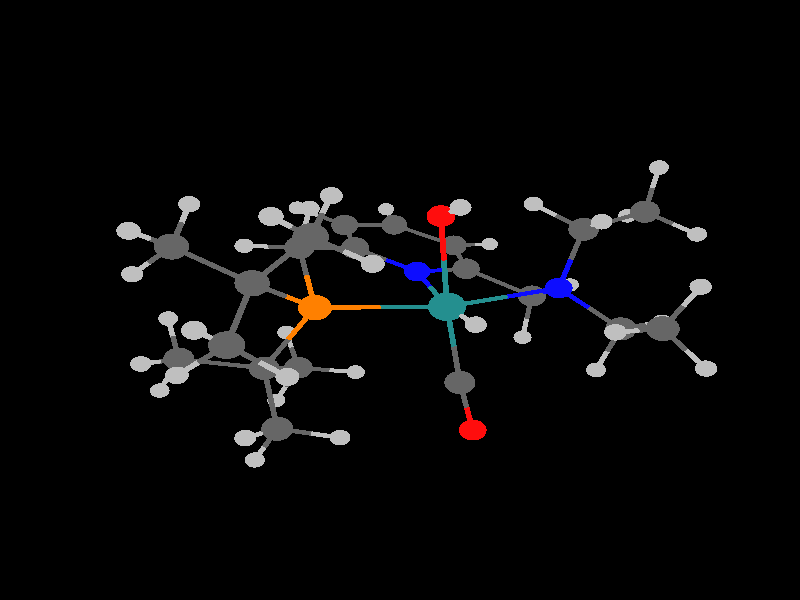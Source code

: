 global_settings {
	ambient_light rgb <0.200000002980232, 0.200000002980232, 0.200000002980232>
	max_trace_level 15
}

background { color rgb <0,0,0> }

camera {
	perspective
	location <6.66687017617122, -16.0021702945128, -8.81011099760327>
	angle 40
	up <-0.20593132019637, 0.407870343326104, -0.889513391915617>
	right <-0.919480721705761, -0.391726491831896, 0.0332499324590032> * 1
	direction <-0.334884299084971, 0.824737618053234, 0.455697671262698> }

light_source {
	<-30.4340257981186, -47.6245511263665, -58.7484123716202>
	color rgb <1, 1, 1>
	fade_distance 111.714792334408
	fade_power 0
	parallel
	point_at <30.4340257981186, 47.6245511263665, 58.7484123716202>
}

light_source {
	<23.6830062848275, 56.4863081432175, -23.5388918214432>
	color rgb <0.300000011920929, 0.300000011920929, 0.300000011920929>
	fade_distance 111.714792334408
	fade_power 0
	parallel
	point_at <-23.6830062848275, -56.4863081432175, 23.5388918214432>
}

#default {
	finish {ambient .8 diffuse 1 specular 1 roughness .005 metallic 0.5}
}

union {
}
union {
cylinder {
	<2.85351, -1.96637, -3.24406>, 	<2.53730342296257, -1.75482762193057, -2.91408566196783>, 0.05
	pigment { rgbt <0.75, 0.75, 0.75, 0> }
}
cylinder {
	<2.53730342296257, -1.75482762193057, -2.91408566196783>, 	<2.16082, -1.50296, -2.52121>, 0.05
	pigment { rgbt <0.400000005960464, 0.400000005960464, 0.400000005960464, 0> }
}
cylinder {
	<1.53388, -0.76769, -3.04204>, 	<1.81993523208889, -1.10317318897821, -2.80439980073236>, 0.05
	pigment { rgbt <0.75, 0.75, 0.75, 0> }
}
cylinder {
	<1.81993523208889, -1.10317318897821, -2.80439980073236>, 	<2.16082, -1.50296, -2.52121>, 0.05
	pigment { rgbt <0.400000005960464, 0.400000005960464, 0.400000005960464, 0> }
}
cylinder {
	<4.62443, -0.38964, -2.71936>, 	<4.31504459396957, -0.143761340833386, -2.40723566009102>, 0.05
	pigment { rgbt <0.75, 0.75, 0.75, 0> }
}
cylinder {
	<4.31504459396957, -0.143761340833386, -2.40723566009102>, 	<3.94668, 0.14899, -2.03561>, 0.05
	pigment { rgbt <0.400000005960464, 0.400000005960464, 0.400000005960464, 0> }
}
cylinder {
	<3.41141, 0.89676, -2.63846>, 	<3.65567909219702, 0.555517077601652, -2.36335094806178>, 0.05
	pigment { rgbt <0.75, 0.75, 0.75, 0> }
}
cylinder {
	<3.65567909219702, 0.555517077601652, -2.36335094806178>, 	<3.94668, 0.14899, -2.03561>, 0.05
	pigment { rgbt <0.400000005960464, 0.400000005960464, 0.400000005960464, 0> }
}
cylinder {
	<2.16082, -1.50296, -2.52121>, 	<1.80005115843101, -1.9246416795228, -2.29957730167574>, 0.05
	pigment { rgbt <0.400000005960464, 0.400000005960464, 0.400000005960464, 0> }
}
cylinder {
	<1.80005115843101, -1.9246416795228, -2.29957730167574>, 	<1.49724, -2.27858, -2.11355>, 0.05
	pigment { rgbt <0.75, 0.75, 0.75, 0> }
}
cylinder {
	<2.16082, -1.50296, -2.52121>, 	<2.573055, -1.181675, -1.962445>, 0.05
	pigment { rgbt <0.400000005960464, 0.400000005960464, 0.400000005960464, 0> }
}
cylinder {
	<2.573055, -1.181675, -1.962445>, 	<2.98529, -0.86039, -1.40368>, 0.05
	pigment { rgbt <0.400000005960464, 0.400000005960464, 0.400000005960464, 0> }
}
cylinder {
	<-0.51954, -1.07146, -2.52109>, 	<-0.534828000095495, -0.686701920322538, -2.29241649446453>, 0.05
	pigment { rgbt <0.75, 0.75, 0.75, 0> }
}
cylinder {
	<-0.534828000095495, -0.686701920322538, -2.29241649446453>, 	<-0.55241, -0.24421, -2.02943>, 0.05
	pigment { rgbt <1, 0.0500000007450581, 0.0500000007450581, 0> }
}
cylinder {
	<-5.0526, -0.00593, -2.38153>, 	<-4.92401890064683, -0.0484602500487032, -1.89790186418488>, 0.05
	pigment { rgbt <0.75, 0.75, 0.75, 0> }
}
cylinder {
	<-4.92401890064683, -0.0484602500487032, -1.89790186418488>, 	<-4.77086, -0.09912, -1.32183>, 0.05
	pigment { rgbt <0.400000005960464, 0.400000005960464, 0.400000005960464, 0> }
}
cylinder {
	<3.94668, 0.14899, -2.03561>, 	<3.465985, -0.3557, -1.719645>, 0.05
	pigment { rgbt <0.400000005960464, 0.400000005960464, 0.400000005960464, 0> }
}
cylinder {
	<3.465985, -0.3557, -1.719645>, 	<2.98529, -0.86039, -1.40368>, 0.05
	pigment { rgbt <0.400000005960464, 0.400000005960464, 0.400000005960464, 0> }
}
cylinder {
	<3.94668, 0.14899, -2.03561>, 	<4.28568666016452, 0.436045908200257, -1.63757284336029>, 0.05
	pigment { rgbt <0.400000005960464, 0.400000005960464, 0.400000005960464, 0> }
}
cylinder {
	<4.28568666016452, 0.436045908200257, -1.63757284336029>, 	<4.57013, 0.6769, -1.3036>, 0.05
	pigment { rgbt <0.75, 0.75, 0.75, 0> }
}
cylinder {
	<-0.55241, -0.24421, -2.02943>, 	<-0.480625180480936, -0.478759209803318, -1.05538632716737>, 0.05
	pigment { rgbt <1, 0.0500000007450581, 0.0500000007450581, 0> }
}
cylinder {
	<-0.480625180480936, -0.478759209803318, -1.05538632716737>, 	<-0.40278, -0.73311, 0.00089>, 0.05
	pigment { rgbt <0.140000000596046, 0.560000002384186, 0.560000002384186, 0> }
}
cylinder {
	<1.24037, 1.35471, -1.99701>, 	<1.32499592330847, 1.47259649495728, -1.51464497614019>, 0.05
	pigment { rgbt <0.75, 0.75, 0.75, 0> }
}
cylinder {
	<1.32499592330847, 1.47259649495728, -1.51464497614019>, 	<1.42575, 1.61295, -0.94035>, 0.05
	pigment { rgbt <0.400000005960464, 0.400000005960464, 0.400000005960464, 0> }
}
cylinder {
	<-3.04599, -1.3079, -1.80675>, 	<-3.15319741726435, -0.891343203205816, -1.55093589301165>, 0.05
	pigment { rgbt <0.75, 0.75, 0.75, 0> }
}
cylinder {
	<-3.15319741726435, -0.891343203205816, -1.55093589301165>, 	<-3.28097, -0.39488, -1.24605>, 0.05
	pigment { rgbt <0.400000005960464, 0.400000005960464, 0.400000005960464, 0> }
}
cylinder {
	<-2.67991, 0.38194, -1.73612>, 	<-2.95415638017243, 0.0274993900017558, -1.5125151626608>, 0.05
	pigment { rgbt <0.75, 0.75, 0.75, 0> }
}
cylinder {
	<-2.95415638017243, 0.0274993900017558, -1.5125151626608>, 	<-3.28097, -0.39488, -1.24605>, 0.05
	pigment { rgbt <0.400000005960464, 0.400000005960464, 0.400000005960464, 0> }
}
cylinder {
	<4.30778, -2.55843, -1.47151>, 	<4.06100266940846, -2.29220700649699, -1.12280726866897>, 0.05
	pigment { rgbt <0.75, 0.75, 0.75, 0> }
}
cylinder {
	<4.06100266940846, -2.29220700649699, -1.12280726866897>, 	<3.76716, -1.97521, -0.7076>, 0.05
	pigment { rgbt <0.400000005960464, 0.400000005960464, 0.400000005960464, 0> }
}
cylinder {
	<2.98529, -0.86039, -1.40368>, 	<3.376225, -1.4178, -1.05564>, 0.05
	pigment { rgbt <0.400000005960464, 0.400000005960464, 0.400000005960464, 0> }
}
cylinder {
	<3.376225, -1.4178, -1.05564>, 	<3.76716, -1.97521, -0.7076>, 0.05
	pigment { rgbt <0.400000005960464, 0.400000005960464, 0.400000005960464, 0> }
}
cylinder {
	<2.98529, -0.86039, -1.40368>, 	<2.3799497611282, -0.466099772169511, -0.793104043044714>, 0.05
	pigment { rgbt <0.400000005960464, 0.400000005960464, 0.400000005960464, 0> }
}
cylinder {
	<2.3799497611282, -0.466099772169511, -0.793104043044714>, 	<1.76437, -0.06514, -0.1722>, 0.05
	pigment { rgbt <1, 0.5, 0, 0> }
}
cylinder {
	<-4.77086, -0.09912, -1.32183>, 	<-4.025915, -0.247, -1.28394>, 0.05
	pigment { rgbt <0.400000005960464, 0.400000005960464, 0.400000005960464, 0> }
}
cylinder {
	<-4.025915, -0.247, -1.28394>, 	<-3.28097, -0.39488, -1.24605>, 0.05
	pigment { rgbt <0.400000005960464, 0.400000005960464, 0.400000005960464, 0> }
}
cylinder {
	<-4.77086, -0.09912, -1.32183>, 	<-5.10881580542855, -0.5334505597223, -1.08666342289457>, 0.05
	pigment { rgbt <0.400000005960464, 0.400000005960464, 0.400000005960464, 0> }
}
cylinder {
	<-5.10881580542855, -0.5334505597223, -1.08666342289457>, 	<-5.39256, -0.89811, -0.88922>, 0.05
	pigment { rgbt <0.75, 0.75, 0.75, 0> }
}
cylinder {
	<-4.77086, -0.09912, -1.32183>, 	<-4.9214807776688, 0.416137002747048, -1.05730864652297>, 0.05
	pigment { rgbt <0.400000005960464, 0.400000005960464, 0.400000005960464, 0> }
}
cylinder {
	<-4.9214807776688, 0.416137002747048, -1.05730864652297>, 	<-5.04794, 0.84874, -0.83522>, 0.05
	pigment { rgbt <0.75, 0.75, 0.75, 0> }
}
cylinder {
	<-3.28097, -0.39488, -1.24605>, 	<-2.99130763264417, -0.48837536427081, -0.557529630619355>, 0.05
	pigment { rgbt <0.400000005960464, 0.400000005960464, 0.400000005960464, 0> }
}
cylinder {
	<-2.99130763264417, -0.48837536427081, -0.557529630619355>, 	<-2.71088, -0.57889, 0.10904>, 0.05
	pigment { rgbt <0.0500000007450581, 0.0500000007450581, 1, 0> }
}
cylinder {
	<1.42575, 1.61295, -0.94035>, 	<1.88073602182719, 1.99911917535646, -0.907703044473321>, 0.05
	pigment { rgbt <0.400000005960464, 0.400000005960464, 0.400000005960464, 0> }
}
cylinder {
	<1.88073602182719, 1.99911917535646, -0.907703044473321>, 	<2.26264, 2.32326, -0.8803>, 0.05
	pigment { rgbt <0.75, 0.75, 0.75, 0> }
}
cylinder {
	<1.42575, 1.61295, -0.94035>, 	<0.78568, 1.912315, -0.68984>, 0.05
	pigment { rgbt <0.400000005960464, 0.400000005960464, 0.400000005960464, 0> }
}
cylinder {
	<0.78568, 1.912315, -0.68984>, 	<0.14561, 2.21168, -0.43933>, 0.05
	pigment { rgbt <0.400000005960464, 0.400000005960464, 0.400000005960464, 0> }
}
cylinder {
	<1.42575, 1.61295, -0.94035>, 	<1.59361626382983, 0.781059684394919, -0.559550075125861>, 0.05
	pigment { rgbt <0.400000005960464, 0.400000005960464, 0.400000005960464, 0> }
}
cylinder {
	<1.59361626382983, 0.781059684394919, -0.559550075125861>, 	<1.76437, -0.06514, -0.1722>, 0.05
	pigment { rgbt <1, 0.5, 0, 0> }
}
cylinder {
	<0.58703, 4.2703, -0.91343>, 	<0.248443250895081, 3.95210059356471, -0.736076990428848>, 0.05
	pigment { rgbt <0.75, 0.75, 0.75, 0> }
}
cylinder {
	<0.248443250895081, 3.95210059356471, -0.736076990428848>, 	<-0.1555, 3.57248, -0.52449>, 0.05
	pigment { rgbt <0.400000005960464, 0.400000005960464, 0.400000005960464, 0> }
}
cylinder {
	<-3.85742, -3.08026, -0.76983>, 	<-3.57672739102464, -3.05580789778412, -0.354317681494668>, 0.05
	pigment { rgbt <0.75, 0.75, 0.75, 0> }
}
cylinder {
	<-3.57672739102464, -3.05580789778412, -0.354317681494668>, 	<-3.24236, -3.02668, 0.14065>, 0.05
	pigment { rgbt <0.400000005960464, 0.400000005960464, 0.400000005960464, 0> }
}
cylinder {
	<3.76716, -1.97521, -0.7076>, 	<3.40120571919459, -2.35049796321989, -0.418935350277347>, 0.05
	pigment { rgbt <0.400000005960464, 0.400000005960464, 0.400000005960464, 0> }
}
cylinder {
	<3.40120571919459, -2.35049796321989, -0.418935350277347>, 	<3.09396, -2.66558, -0.17658>, 0.05
	pigment { rgbt <0.75, 0.75, 0.75, 0> }
}
cylinder {
	<3.76716, -1.97521, -0.7076>, 	<4.17342941008398, -1.7682259461231, -0.321789770234871>, 0.05
	pigment { rgbt <0.400000005960464, 0.400000005960464, 0.400000005960464, 0> }
}
cylinder {
	<4.17342941008398, -1.7682259461231, -0.321789770234871>, 	<4.5144, -1.59451, 0.00201>, 0.05
	pigment { rgbt <0.75, 0.75, 0.75, 0> }
}
cylinder {
	<-0.1555, 3.57248, -0.52449>, 	<-0.004945, 2.89208, -0.48191>, 0.05
	pigment { rgbt <0.400000005960464, 0.400000005960464, 0.400000005960464, 0> }
}
cylinder {
	<-0.004945, 2.89208, -0.48191>, 	<0.14561, 2.21168, -0.43933>, 0.05
	pigment { rgbt <0.400000005960464, 0.400000005960464, 0.400000005960464, 0> }
}
cylinder {
	<-0.1555, 3.57248, -0.52449>, 	<-0.785255, 3.793655, -0.32883>, 0.05
	pigment { rgbt <0.400000005960464, 0.400000005960464, 0.400000005960464, 0> }
}
cylinder {
	<-0.785255, 3.793655, -0.32883>, 	<-1.41501, 4.01483, -0.13317>, 0.05
	pigment { rgbt <0.400000005960464, 0.400000005960464, 0.400000005960464, 0> }
}
cylinder {
	<0.14561, 2.21168, -0.43933>, 	<-0.315354159584132, 1.77670751523062, -0.18482330674347>, 0.05
	pigment { rgbt <0.400000005960464, 0.400000005960464, 0.400000005960464, 0> }
}
cylinder {
	<-0.315354159584132, 1.77670751523062, -0.18482330674347>, 	<-0.76012, 1.35702, 0.06074>, 0.05
	pigment { rgbt <0.0500000007450581, 0.0500000007450581, 1, 0> }
}
cylinder {
	<-0.17741, -2.28874, -0.35044>, 	<-0.279460741634681, -1.58432860891353, -0.19135277872604>, 0.05
	pigment { rgbt <0.75, 0.75, 0.75, 0> }
}
cylinder {
	<-0.279460741634681, -1.58432860891353, -0.19135277872604>, 	<-0.40278, -0.73311, 0.00089>, 0.05
	pigment { rgbt <0.140000000596046, 0.560000002384186, 0.560000002384186, 0> }
}
cylinder {
	<-1.66922, 5.07414, -0.20352>, 	<-1.5532926025531, 4.59106281425012, -0.17143828641521>, 0.05
	pigment { rgbt <0.75, 0.75, 0.75, 0> }
}
cylinder {
	<-1.5532926025531, 4.59106281425012, -0.17143828641521>, 	<-1.41501, 4.01483, -0.13317>, 0.05
	pigment { rgbt <0.400000005960464, 0.400000005960464, 0.400000005960464, 0> }
}
cylinder {
	<1.76437, -0.06514, -0.1722>, 	<0.699852284951249, -0.393251066664105, -0.0871771029703581>, 0.05
	pigment { rgbt <1, 0.5, 0, 0> }
}
cylinder {
	<0.699852284951249, -0.393251066664105, -0.0871771029703581>, 	<-0.40278, -0.73311, 0.00089>, 0.05
	pigment { rgbt <0.140000000596046, 0.560000002384186, 0.560000002384186, 0> }
}
cylinder {
	<1.76437, -0.06514, -0.1722>, 	<2.22897228861005, 0.158882321564459, 0.640233849649142>, 0.05
	pigment { rgbt <1, 0.5, 0, 0> }
}
cylinder {
	<2.22897228861005, 0.158882321564459, 0.640233849649142>, 	<2.68585, 0.37918, 1.43916>, 0.05
	pigment { rgbt <0.400000005960464, 0.400000005960464, 0.400000005960464, 0> }
}
cylinder {
	<-1.41501, 4.01483, -0.13317>, 	<-1.88706, 3.555675, 0.096065>, 0.05
	pigment { rgbt <0.400000005960464, 0.400000005960464, 0.400000005960464, 0> }
}
cylinder {
	<-1.88706, 3.555675, 0.096065>, 	<-2.35911, 3.09652, 0.3253>, 0.05
	pigment { rgbt <0.400000005960464, 0.400000005960464, 0.400000005960464, 0> }
}
cylinder {
	<-2.19154, -3.21571, -0.12667>, 	<-2.67112282409509, -3.1294387630244, -0.0046680581478273>, 0.05
	pigment { rgbt <0.75, 0.75, 0.75, 0> }
}
cylinder {
	<-2.67112282409509, -3.1294387630244, -0.0046680581478273>, 	<-3.24236, -3.02668, 0.14065>, 0.05
	pigment { rgbt <0.400000005960464, 0.400000005960464, 0.400000005960464, 0> }
}
cylinder {
	<-0.40278, -0.73311, 0.00089>, 	<-0.588188129563357, 0.351367231332229, 0.0319435527910866>, 0.05
	pigment { rgbt <0.140000000596046, 0.560000002384186, 0.560000002384186, 0> }
}
cylinder {
	<-0.588188129563357, 0.351367231332229, 0.0319435527910866>, 	<-0.76012, 1.35702, 0.06074>, 0.05
	pigment { rgbt <0.0500000007450581, 0.0500000007450581, 1, 0> }
}
cylinder {
	<-0.40278, -0.73311, 0.00089>, 	<-1.59669746076201, -0.653336181361849, 0.0568330585249389>, 0.05
	pigment { rgbt <0.140000000596046, 0.560000002384186, 0.560000002384186, 0> }
}
cylinder {
	<-1.59669746076201, -0.653336181361849, 0.0568330585249389>, 	<-2.71088, -0.57889, 0.10904>, 0.05
	pigment { rgbt <0.0500000007450581, 0.0500000007450581, 1, 0> }
}
cylinder {
	<-0.40278, -0.73311, 0.00089>, 	<-0.382489590395374, -1.02044322740084, 0.894013325484805>, 0.05
	pigment { rgbt <0.140000000596046, 0.560000002384186, 0.560000002384186, 0> }
}
cylinder {
	<-0.382489590395374, -1.02044322740084, 0.894013325484805>, 	<-0.36341, -1.29063, 1.73384>, 0.05
	pigment { rgbt <0.400000005960464, 0.400000005960464, 0.400000005960464, 0> }
}
cylinder {
	<-0.76012, 1.35702, 0.06074>, 	<-1.36309636766485, 1.55499223211785, 0.23287866530554>, 0.05
	pigment { rgbt <0.0500000007450581, 0.0500000007450581, 1, 0> }
}
cylinder {
	<-1.36309636766485, 1.55499223211785, 0.23287866530554>, 	<-1.98808, 1.76019, 0.4113>, 0.05
	pigment { rgbt <0.400000005960464, 0.400000005960464, 0.400000005960464, 0> }
}
cylinder {
	<-2.71088, -0.57889, 0.10904>, 	<-3.02818507160448, -1.12548718906035, 0.469035756735868>, 0.05
	pigment { rgbt <0.0500000007450581, 0.0500000007450581, 1, 0> }
}
cylinder {
	<-3.02818507160448, -1.12548718906035, 0.469035756735868>, 	<-3.35596, -1.69012, 0.84091>, 0.05
	pigment { rgbt <0.400000005960464, 0.400000005960464, 0.400000005960464, 0> }
}
cylinder {
	<-2.71088, -0.57889, 0.10904>, 	<-2.78635524992769, 0.0262892850041755, 0.505890084001332>, 0.05
	pigment { rgbt <0.0500000007450581, 0.0500000007450581, 1, 0> }
}
cylinder {
	<-2.78635524992769, 0.0262892850041755, 0.505890084001332>, 	<-2.86432, 0.65143, 0.91583>, 0.05
	pigment { rgbt <0.400000005960464, 0.400000005960464, 0.400000005960464, 0> }
}
cylinder {
	<-3.24236, -3.02668, 0.14065>, 	<-3.42851814196703, -3.45897592299379, 0.509481560954158>, 0.05
	pigment { rgbt <0.400000005960464, 0.400000005960464, 0.400000005960464, 0> }
}
cylinder {
	<-3.42851814196703, -3.45897592299379, 0.509481560954158>, 	<-3.58479, -3.82187, 0.8191>, 0.05
	pigment { rgbt <0.75, 0.75, 0.75, 0> }
}
cylinder {
	<-3.24236, -3.02668, 0.14065>, 	<-3.29916, -2.3584, 0.49078>, 0.05
	pigment { rgbt <0.400000005960464, 0.400000005960464, 0.400000005960464, 0> }
}
cylinder {
	<-3.29916, -2.3584, 0.49078>, 	<-3.35596, -1.69012, 0.84091>, 0.05
	pigment { rgbt <0.400000005960464, 0.400000005960464, 0.400000005960464, 0> }
}
cylinder {
	<-2.35911, 3.09652, 0.3253>, 	<-2.173595, 2.428355, 0.3683>, 0.05
	pigment { rgbt <0.400000005960464, 0.400000005960464, 0.400000005960464, 0> }
}
cylinder {
	<-2.173595, 2.428355, 0.3683>, 	<-1.98808, 1.76019, 0.4113>, 0.05
	pigment { rgbt <0.400000005960464, 0.400000005960464, 0.400000005960464, 0> }
}
cylinder {
	<-2.35911, 3.09652, 0.3253>, 	<-2.90573452108386, 3.26724768058494, 0.480370979035584>, 0.05
	pigment { rgbt <0.400000005960464, 0.400000005960464, 0.400000005960464, 0> }
}
cylinder {
	<-2.90573452108386, 3.26724768058494, 0.480370979035584>, 	<-3.36391, 3.41035, 0.61035>, 0.05
	pigment { rgbt <0.75, 0.75, 0.75, 0> }
}
cylinder {
	<-1.98808, 1.76019, 0.4113>, 	<-2.4262, 1.20581, 0.663565>, 0.05
	pigment { rgbt <0.400000005960464, 0.400000005960464, 0.400000005960464, 0> }
}
cylinder {
	<-2.4262, 1.20581, 0.663565>, 	<-2.86432, 0.65143, 0.91583>, 0.05
	pigment { rgbt <0.400000005960464, 0.400000005960464, 0.400000005960464, 0> }
}
cylinder {
	<3.94093, 1.96074, 0.56358>, 	<3.98148478696634, 1.55427935097659, 0.855947792915883>, 0.05
	pigment { rgbt <0.75, 0.75, 0.75, 0> }
}
cylinder {
	<3.98148478696634, 1.55427935097659, 0.855947792915883>, 	<4.02979, 1.07014, 1.20419>, 0.05
	pigment { rgbt <0.400000005960464, 0.400000005960464, 0.400000005960464, 0> }
}
cylinder {
	<4.77741, 0.39768, 0.76244>, 	<4.43627366654458, 0.704521094132626, 0.964008945860107>, 0.05
	pigment { rgbt <0.75, 0.75, 0.75, 0> }
}
cylinder {
	<4.43627366654458, 0.704521094132626, 0.964008945860107>, 	<4.02979, 1.07014, 1.20419>, 0.05
	pigment { rgbt <0.400000005960464, 0.400000005960464, 0.400000005960464, 0> }
}
cylinder {
	<-3.35596, -1.69012, 0.84091>, 	<-3.93302837831962, -1.55540351829864, 0.945373139355909>, 0.05
	pigment { rgbt <0.400000005960464, 0.400000005960464, 0.400000005960464, 0> }
}
cylinder {
	<-3.93302837831962, -1.55540351829864, 0.945373139355909>, 	<-4.41803, -1.44218, 1.03317>, 0.05
	pigment { rgbt <0.75, 0.75, 0.75, 0> }
}
cylinder {
	<-3.35596, -1.69012, 0.84091>, 	<-3.08702160707603, -1.72098427833969, 1.37362189868523>, 0.05
	pigment { rgbt <0.400000005960464, 0.400000005960464, 0.400000005960464, 0> }
}
cylinder {
	<-3.08702160707603, -1.72098427833969, 1.37362189868523>, 	<-2.86129, -1.74689, 1.82075>, 0.05
	pigment { rgbt <0.75, 0.75, 0.75, 0> }
}
cylinder {
	<-2.86432, 0.65143, 0.91583>, 	<-3.43641864349933, 0.82895705215757, 0.946483091298331>, 0.05
	pigment { rgbt <0.400000005960464, 0.400000005960464, 0.400000005960464, 0> }
}
cylinder {
	<-3.43641864349933, 0.82895705215757, 0.946483091298331>, 	<-3.91695, 0.97807, 0.97223>, 0.05
	pigment { rgbt <0.75, 0.75, 0.75, 0> }
}
cylinder {
	<-2.86432, 0.65143, 0.91583>, 	<-2.68888941233571, 0.516368830603179, 1.47251704870067>, 0.05
	pigment { rgbt <0.400000005960464, 0.400000005960464, 0.400000005960464, 0> }
}
cylinder {
	<-2.68888941233571, 0.516368830603179, 1.47251704870067>, 	<-2.54157, 0.40295, 1.94>, 0.05
	pigment { rgbt <0.75, 0.75, 0.75, 0> }
}
cylinder {
	<4.02979, 1.07014, 1.20419>, 	<3.35782, 0.72466, 1.321675>, 0.05
	pigment { rgbt <0.400000005960464, 0.400000005960464, 0.400000005960464, 0> }
}
cylinder {
	<3.35782, 0.72466, 1.321675>, 	<2.68585, 0.37918, 1.43916>, 0.05
	pigment { rgbt <0.400000005960464, 0.400000005960464, 0.400000005960464, 0> }
}
cylinder {
	<4.02979, 1.07014, 1.20419>, 	<4.24709867231143, 1.25333215647683, 1.73205299471977>, 0.05
	pigment { rgbt <0.400000005960464, 0.400000005960464, 0.400000005960464, 0> }
}
cylinder {
	<4.24709867231143, 1.25333215647683, 1.73205299471977>, 	<4.42961, 1.40719, 2.17539>, 0.05
	pigment { rgbt <0.75, 0.75, 0.75, 0> }
}
cylinder {
	<2.68585, 0.37918, 1.43916>, 	<2.234575, 0.86352, 1.826205>, 0.05
	pigment { rgbt <0.400000005960464, 0.400000005960464, 0.400000005960464, 0> }
}
cylinder {
	<2.234575, 0.86352, 1.826205>, 	<1.7833, 1.34786, 2.21325>, 0.05
	pigment { rgbt <0.400000005960464, 0.400000005960464, 0.400000005960464, 0> }
}
cylinder {
	<2.68585, 0.37918, 1.43916>, 	<2.79459, -0.243835, 1.87106>, 0.05
	pigment { rgbt <0.400000005960464, 0.400000005960464, 0.400000005960464, 0> }
}
cylinder {
	<2.79459, -0.243835, 1.87106>, 	<2.90333, -0.86685, 2.30296>, 0.05
	pigment { rgbt <0.400000005960464, 0.400000005960464, 0.400000005960464, 0> }
}
cylinder {
	<1.66994, 2.31323, 1.69793>, 	<1.72167408570025, 1.87266424212727, 1.9331065088484>, 0.05
	pigment { rgbt <0.75, 0.75, 0.75, 0> }
}
cylinder {
	<1.72167408570025, 1.87266424212727, 1.9331065088484>, 	<1.7833, 1.34786, 2.21325>, 0.05
	pigment { rgbt <0.400000005960464, 0.400000005960464, 0.400000005960464, 0> }
}
cylinder {
	<-0.36341, -1.29063, 1.73384>, 	<-0.380653980028249, -1.5109697448054, 2.29145683011134>, 0.05
	pigment { rgbt <0.400000005960464, 0.400000005960464, 0.400000005960464, 0> }
}
cylinder {
	<-0.380653980028249, -1.5109697448054, 2.29145683011134>, 	<-0.39707, -1.72073, 2.8223>, 0.05
	pigment { rgbt <1, 0.0500000007450581, 0.0500000007450581, 0> }
}
cylinder {
	<3.62536, -1.56423, 1.86222>, 	<3.29595751675601, -1.24607326999613, 2.06329315549902>, 0.05
	pigment { rgbt <0.75, 0.75, 0.75, 0> }
}
cylinder {
	<3.29595751675601, -1.24607326999613, 2.06329315549902>, 	<2.90333, -0.86685, 2.30296>, 0.05
	pigment { rgbt <0.400000005960464, 0.400000005960464, 0.400000005960464, 0> }
}
cylinder {
	<1.7833, 1.34786, 2.21325>, 	<1.23962774867744, 1.11950166936138, 2.30687147845872>, 0.05
	pigment { rgbt <0.400000005960464, 0.400000005960464, 0.400000005960464, 0> }
}
cylinder {
	<1.23962774867744, 1.11950166936138, 2.30687147845872>, 	<0.78337, 0.92786, 2.38544>, 0.05
	pigment { rgbt <0.75, 0.75, 0.75, 0> }
}
cylinder {
	<1.7833, 1.34786, 2.21325>, 	<2.03394295438252, 1.45781829738162, 2.74629499584368>, 0.05
	pigment { rgbt <0.400000005960464, 0.400000005960464, 0.400000005960464, 0> }
}
cylinder {
	<2.03394295438252, 1.45781829738162, 2.74629499584368>, 	<2.24443, 1.55016, 3.19394>, 0.05
	pigment { rgbt <0.75, 0.75, 0.75, 0> }
}
cylinder {
	<2.90333, -0.86685, 2.30296>, 	<2.39563740629072, -1.1623124942332, 2.40425163838631>, 0.05
	pigment { rgbt <0.400000005960464, 0.400000005960464, 0.400000005960464, 0> }
}
cylinder {
	<2.39563740629072, -1.1623124942332, 2.40425163838631>, 	<1.96971, -1.41019, 2.48923>, 0.05
	pigment { rgbt <0.75, 0.75, 0.75, 0> }
}
cylinder {
	<2.90333, -0.86685, 2.30296>, 	<3.12148457901437, -0.695111288861025, 2.83438364137997>, 0.05
	pigment { rgbt <0.400000005960464, 0.400000005960464, 0.400000005960464, 0> }
}
cylinder {
	<3.12148457901437, -0.695111288861025, 2.83438364137997>, 	<3.30471, -0.55087, 3.28072>, 0.05
	pigment { rgbt <0.75, 0.75, 0.75, 0> }
}
sphere {
	<-0.76012, 1.35702, 0.06074>, 0.248
	pigment { rgbt <0.0500000007450581, 0.0500000007450581, 1,0> }
}
sphere {
	<-1.98808, 1.76019, 0.4113>, 0.272
	pigment { rgbt <0.400000005960464, 0.400000005960464, 0.400000005960464,0> }
}
sphere {
	<0.14561, 2.21168, -0.43933>, 0.272
	pigment { rgbt <0.400000005960464, 0.400000005960464, 0.400000005960464,0> }
}
sphere {
	<-2.35911, 3.09652, 0.3253>, 0.272
	pigment { rgbt <0.400000005960464, 0.400000005960464, 0.400000005960464,0> }
}
sphere {
	<-1.41501, 4.01483, -0.13317>, 0.272
	pigment { rgbt <0.400000005960464, 0.400000005960464, 0.400000005960464,0> }
}
sphere {
	<-0.1555, 3.57248, -0.52449>, 0.272
	pigment { rgbt <0.400000005960464, 0.400000005960464, 0.400000005960464,0> }
}
sphere {
	<-2.86432, 0.65143, 0.91583>, 0.272
	pigment { rgbt <0.400000005960464, 0.400000005960464, 0.400000005960464,0> }
}
sphere {
	<-3.36391, 3.41035, 0.61035>, 0.176
	pigment { rgbt <0.75, 0.75, 0.75,0> }
}
sphere {
	<-1.66922, 5.07414, -0.20352>, 0.176
	pigment { rgbt <0.75, 0.75, 0.75,0> }
}
sphere {
	<0.58703, 4.2703, -0.91343>, 0.176
	pigment { rgbt <0.75, 0.75, 0.75,0> }
}
sphere {
	<1.42575, 1.61295, -0.94035>, 0.272
	pigment { rgbt <0.400000005960464, 0.400000005960464, 0.400000005960464,0> }
}
sphere {
	<-2.71088, -0.57889, 0.10904>, 0.248
	pigment { rgbt <0.0500000007450581, 0.0500000007450581, 1,0> }
}
sphere {
	<-3.91695, 0.97807, 0.97223>, 0.176
	pigment { rgbt <0.75, 0.75, 0.75,0> }
}
sphere {
	<-2.54157, 0.40295, 1.94>, 0.176
	pigment { rgbt <0.75, 0.75, 0.75,0> }
}
sphere {
	<1.24037, 1.35471, -1.99701>, 0.176
	pigment { rgbt <0.75, 0.75, 0.75,0> }
}
sphere {
	<1.76437, -0.06514, -0.1722>, 0.288
	pigment { rgbt <1, 0.5, 0,0> }
}
sphere {
	<2.26264, 2.32326, -0.8803>, 0.176
	pigment { rgbt <0.75, 0.75, 0.75,0> }
}
sphere {
	<-0.40278, -0.73311, 0.00089>, 0.328
	pigment { rgbt <0.140000000596046, 0.560000002384186, 0.560000002384186,0> }
}
sphere {
	<-3.28097, -0.39488, -1.24605>, 0.272
	pigment { rgbt <0.400000005960464, 0.400000005960464, 0.400000005960464,0> }
}
sphere {
	<2.98529, -0.86039, -1.40368>, 0.272
	pigment { rgbt <0.400000005960464, 0.400000005960464, 0.400000005960464,0> }
}
sphere {
	<-3.35596, -1.69012, 0.84091>, 0.272
	pigment { rgbt <0.400000005960464, 0.400000005960464, 0.400000005960464,0> }
}
sphere {
	<2.68585, 0.37918, 1.43916>, 0.272
	pigment { rgbt <0.400000005960464, 0.400000005960464, 0.400000005960464,0> }
}
sphere {
	<2.16082, -1.50296, -2.52121>, 0.272
	pigment { rgbt <0.400000005960464, 0.400000005960464, 0.400000005960464,0> }
}
sphere {
	<3.76716, -1.97521, -0.7076>, 0.272
	pigment { rgbt <0.400000005960464, 0.400000005960464, 0.400000005960464,0> }
}
sphere {
	<3.94668, 0.14899, -2.03561>, 0.272
	pigment { rgbt <0.400000005960464, 0.400000005960464, 0.400000005960464,0> }
}
sphere {
	<1.7833, 1.34786, 2.21325>, 0.272
	pigment { rgbt <0.400000005960464, 0.400000005960464, 0.400000005960464,0> }
}
sphere {
	<4.02979, 1.07014, 1.20419>, 0.272
	pigment { rgbt <0.400000005960464, 0.400000005960464, 0.400000005960464,0> }
}
sphere {
	<2.90333, -0.86685, 2.30296>, 0.272
	pigment { rgbt <0.400000005960464, 0.400000005960464, 0.400000005960464,0> }
}
sphere {
	<-0.17741, -2.28874, -0.35044>, 0.176
	pigment { rgbt <0.75, 0.75, 0.75,0> }
}
sphere {
	<-2.67991, 0.38194, -1.73612>, 0.176
	pigment { rgbt <0.75, 0.75, 0.75,0> }
}
sphere {
	<-4.77086, -0.09912, -1.32183>, 0.272
	pigment { rgbt <0.400000005960464, 0.400000005960464, 0.400000005960464,0> }
}
sphere {
	<-3.04599, -1.3079, -1.80675>, 0.176
	pigment { rgbt <0.75, 0.75, 0.75,0> }
}
sphere {
	<-2.86129, -1.74689, 1.82075>, 0.176
	pigment { rgbt <0.75, 0.75, 0.75,0> }
}
sphere {
	<-3.24236, -3.02668, 0.14065>, 0.272
	pigment { rgbt <0.400000005960464, 0.400000005960464, 0.400000005960464,0> }
}
sphere {
	<-4.41803, -1.44218, 1.03317>, 0.176
	pigment { rgbt <0.75, 0.75, 0.75,0> }
}
sphere {
	<-0.36341, -1.29063, 1.73384>, 0.272
	pigment { rgbt <0.400000005960464, 0.400000005960464, 0.400000005960464,0> }
}
sphere {
	<-0.55241, -0.24421, -2.02943>, 0.2432
	pigment { rgbt <1, 0.0500000007450581, 0.0500000007450581,0> }
}
sphere {
	<-0.51954, -1.07146, -2.52109>, 0.176
	pigment { rgbt <0.75, 0.75, 0.75,0> }
}
sphere {
	<-2.19154, -3.21571, -0.12667>, 0.176
	pigment { rgbt <0.75, 0.75, 0.75,0> }
}
sphere {
	<-3.85742, -3.08026, -0.76983>, 0.176
	pigment { rgbt <0.75, 0.75, 0.75,0> }
}
sphere {
	<-3.58479, -3.82187, 0.8191>, 0.176
	pigment { rgbt <0.75, 0.75, 0.75,0> }
}
sphere {
	<-5.0526, -0.00593, -2.38153>, 0.176
	pigment { rgbt <0.75, 0.75, 0.75,0> }
}
sphere {
	<-5.04794, 0.84874, -0.83522>, 0.176
	pigment { rgbt <0.75, 0.75, 0.75,0> }
}
sphere {
	<-5.39256, -0.89811, -0.88922>, 0.176
	pigment { rgbt <0.75, 0.75, 0.75,0> }
}
sphere {
	<2.85351, -1.96637, -3.24406>, 0.176
	pigment { rgbt <0.75, 0.75, 0.75,0> }
}
sphere {
	<1.53388, -0.76769, -3.04204>, 0.176
	pigment { rgbt <0.75, 0.75, 0.75,0> }
}
sphere {
	<1.49724, -2.27858, -2.11355>, 0.176
	pigment { rgbt <0.75, 0.75, 0.75,0> }
}
sphere {
	<4.30778, -2.55843, -1.47151>, 0.176
	pigment { rgbt <0.75, 0.75, 0.75,0> }
}
sphere {
	<3.09396, -2.66558, -0.17658>, 0.176
	pigment { rgbt <0.75, 0.75, 0.75,0> }
}
sphere {
	<4.5144, -1.59451, 0.00201>, 0.176
	pigment { rgbt <0.75, 0.75, 0.75,0> }
}
sphere {
	<4.62443, -0.38964, -2.71936>, 0.176
	pigment { rgbt <0.75, 0.75, 0.75,0> }
}
sphere {
	<4.57013, 0.6769, -1.3036>, 0.176
	pigment { rgbt <0.75, 0.75, 0.75,0> }
}
sphere {
	<3.41141, 0.89676, -2.63846>, 0.176
	pigment { rgbt <0.75, 0.75, 0.75,0> }
}
sphere {
	<4.77741, 0.39768, 0.76244>, 0.176
	pigment { rgbt <0.75, 0.75, 0.75,0> }
}
sphere {
	<4.42961, 1.40719, 2.17539>, 0.176
	pigment { rgbt <0.75, 0.75, 0.75,0> }
}
sphere {
	<3.94093, 1.96074, 0.56358>, 0.176
	pigment { rgbt <0.75, 0.75, 0.75,0> }
}
sphere {
	<3.62536, -1.56423, 1.86222>, 0.176
	pigment { rgbt <0.75, 0.75, 0.75,0> }
}
sphere {
	<1.96971, -1.41019, 2.48923>, 0.176
	pigment { rgbt <0.75, 0.75, 0.75,0> }
}
sphere {
	<3.30471, -0.55087, 3.28072>, 0.176
	pigment { rgbt <0.75, 0.75, 0.75,0> }
}
sphere {
	<2.24443, 1.55016, 3.19394>, 0.176
	pigment { rgbt <0.75, 0.75, 0.75,0> }
}
sphere {
	<0.78337, 0.92786, 2.38544>, 0.176
	pigment { rgbt <0.75, 0.75, 0.75,0> }
}
sphere {
	<1.66994, 2.31323, 1.69793>, 0.176
	pigment { rgbt <0.75, 0.75, 0.75,0> }
}
sphere {
	<-0.39707, -1.72073, 2.8223>, 0.2432
	pigment { rgbt <1, 0.0500000007450581, 0.0500000007450581,0> }
}
}
merge {
}
